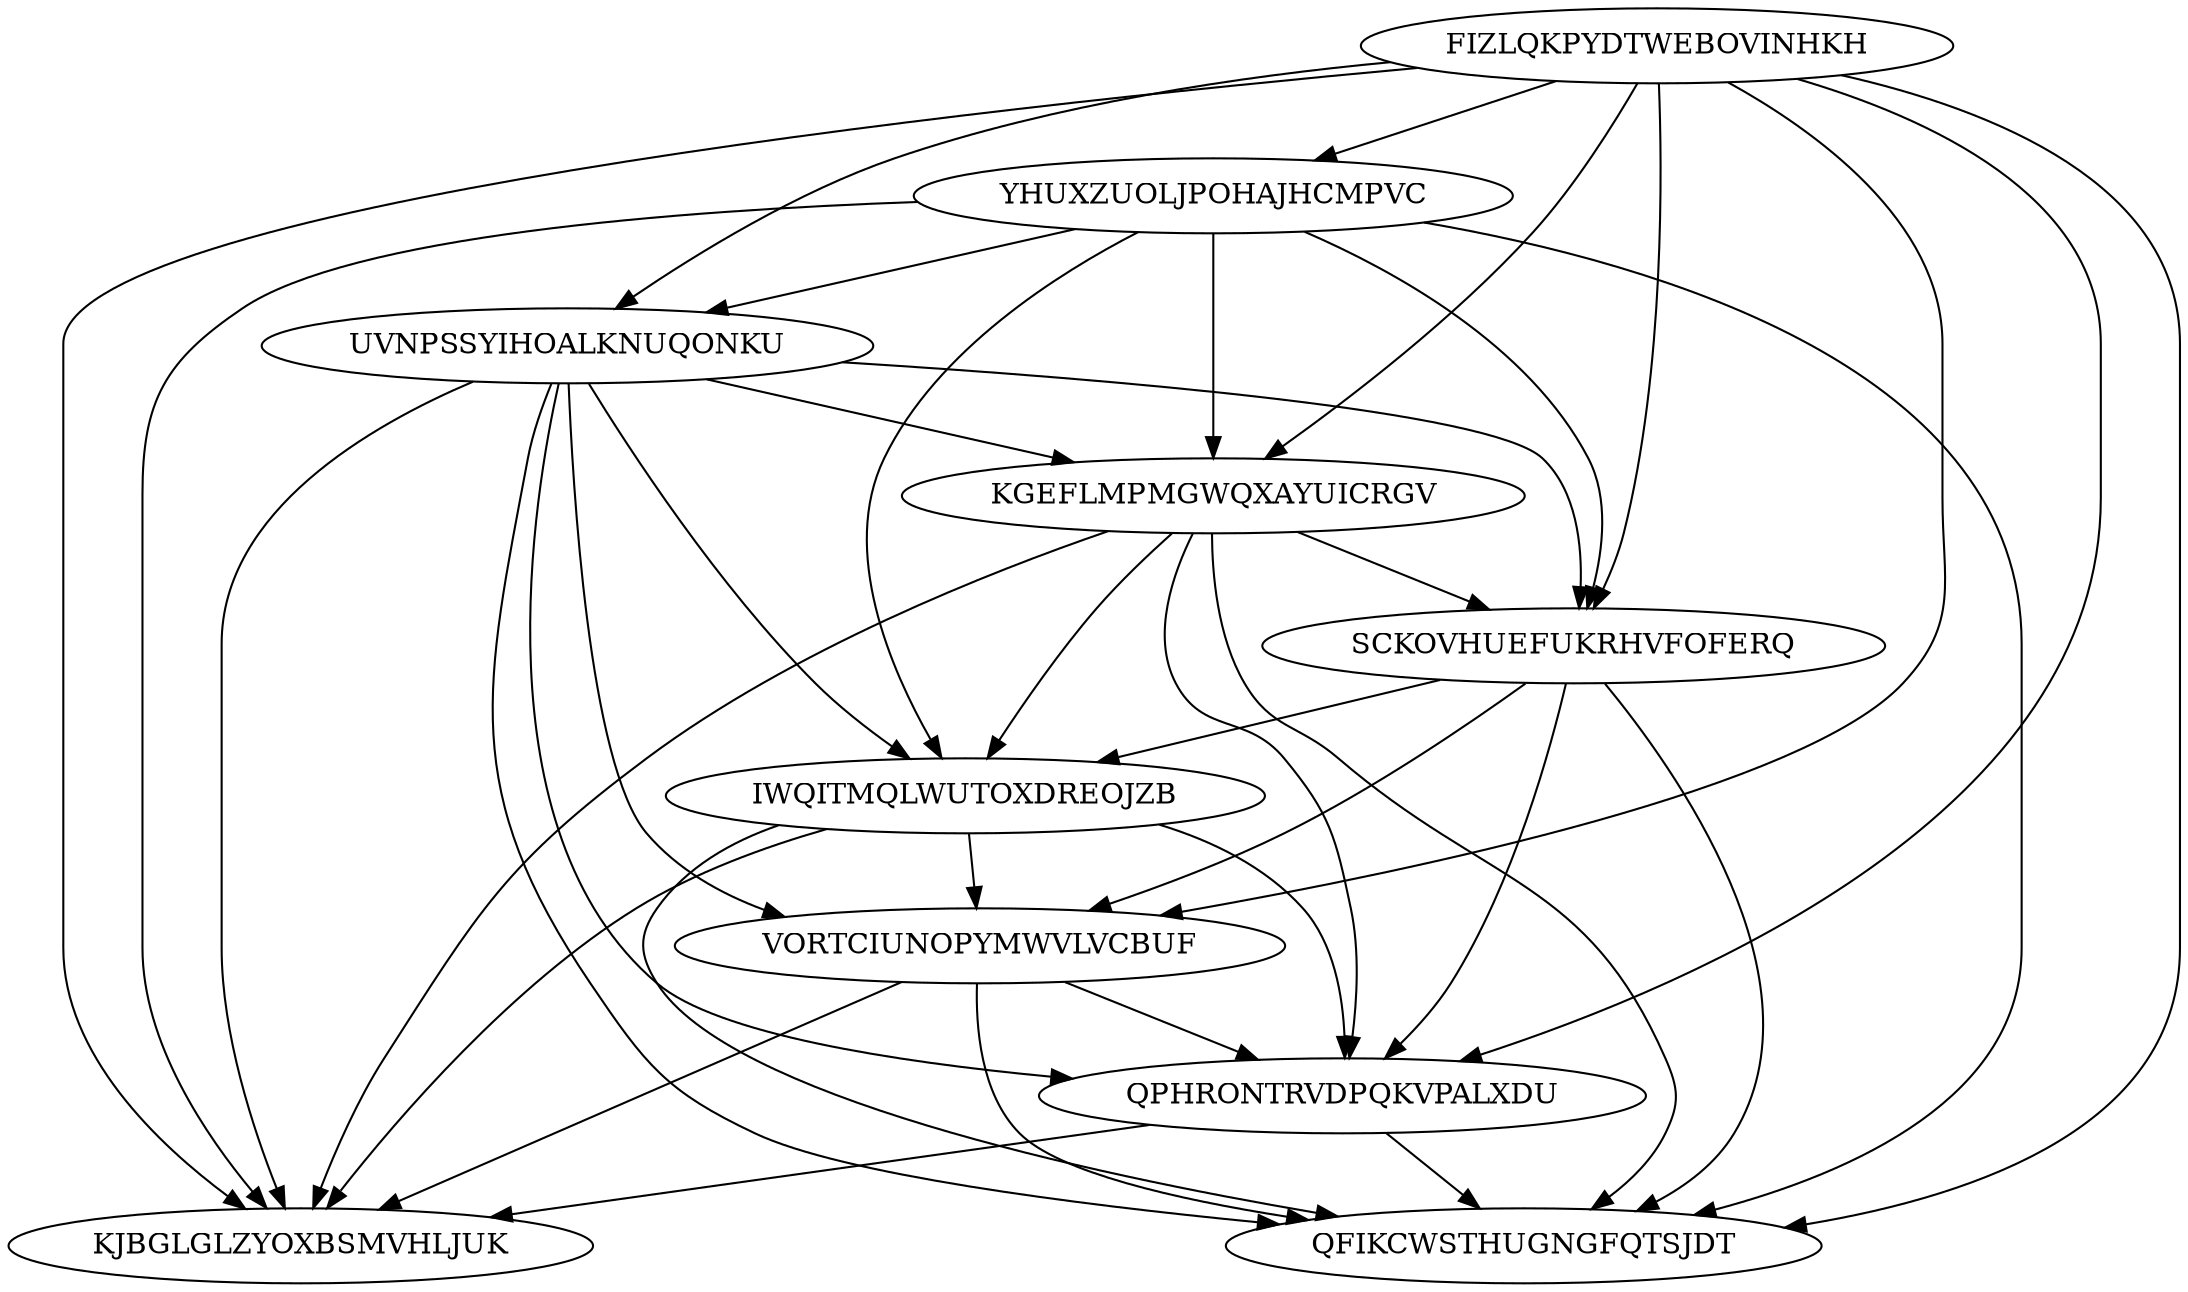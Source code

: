 digraph N10M39 {
	FIZLQKPYDTWEBOVINHKH	[Weight=20];
	YHUXZUOLJPOHAJHCMPVC	[Weight=15];
	UVNPSSYIHOALKNUQONKU	[Weight=17];
	KGEFLMPMGWQXAYUICRGV	[Weight=14];
	SCKOVHUEFUKRHVFOFERQ	[Weight=18];
	IWQITMQLWUTOXDREOJZB	[Weight=20];
	VORTCIUNOPYMWVLVCBUF	[Weight=20];
	QPHRONTRVDPQKVPALXDU	[Weight=14];
	KJBGLGLZYOXBSMVHLJUK	[Weight=20];
	QFIKCWSTHUGNGFQTSJDT	[Weight=12];
	QPHRONTRVDPQKVPALXDU -> KJBGLGLZYOXBSMVHLJUK [Weight=17];
	SCKOVHUEFUKRHVFOFERQ -> QFIKCWSTHUGNGFQTSJDT [Weight=14];
	VORTCIUNOPYMWVLVCBUF -> KJBGLGLZYOXBSMVHLJUK [Weight=17];
	YHUXZUOLJPOHAJHCMPVC -> SCKOVHUEFUKRHVFOFERQ [Weight=16];
	SCKOVHUEFUKRHVFOFERQ -> IWQITMQLWUTOXDREOJZB [Weight=15];
	IWQITMQLWUTOXDREOJZB -> VORTCIUNOPYMWVLVCBUF [Weight=16];
	UVNPSSYIHOALKNUQONKU -> KJBGLGLZYOXBSMVHLJUK [Weight=17];
	KGEFLMPMGWQXAYUICRGV -> SCKOVHUEFUKRHVFOFERQ [Weight=12];
	FIZLQKPYDTWEBOVINHKH -> KGEFLMPMGWQXAYUICRGV [Weight=17];
	UVNPSSYIHOALKNUQONKU -> SCKOVHUEFUKRHVFOFERQ [Weight=14];
	FIZLQKPYDTWEBOVINHKH -> KJBGLGLZYOXBSMVHLJUK [Weight=10];
	FIZLQKPYDTWEBOVINHKH -> UVNPSSYIHOALKNUQONKU [Weight=11];
	SCKOVHUEFUKRHVFOFERQ -> VORTCIUNOPYMWVLVCBUF [Weight=17];
	FIZLQKPYDTWEBOVINHKH -> QPHRONTRVDPQKVPALXDU [Weight=12];
	IWQITMQLWUTOXDREOJZB -> KJBGLGLZYOXBSMVHLJUK [Weight=18];
	KGEFLMPMGWQXAYUICRGV -> QFIKCWSTHUGNGFQTSJDT [Weight=20];
	KGEFLMPMGWQXAYUICRGV -> KJBGLGLZYOXBSMVHLJUK [Weight=18];
	FIZLQKPYDTWEBOVINHKH -> QFIKCWSTHUGNGFQTSJDT [Weight=10];
	UVNPSSYIHOALKNUQONKU -> KGEFLMPMGWQXAYUICRGV [Weight=13];
	UVNPSSYIHOALKNUQONKU -> IWQITMQLWUTOXDREOJZB [Weight=18];
	YHUXZUOLJPOHAJHCMPVC -> KJBGLGLZYOXBSMVHLJUK [Weight=17];
	UVNPSSYIHOALKNUQONKU -> QPHRONTRVDPQKVPALXDU [Weight=13];
	FIZLQKPYDTWEBOVINHKH -> YHUXZUOLJPOHAJHCMPVC [Weight=17];
	YHUXZUOLJPOHAJHCMPVC -> QFIKCWSTHUGNGFQTSJDT [Weight=14];
	KGEFLMPMGWQXAYUICRGV -> QPHRONTRVDPQKVPALXDU [Weight=13];
	YHUXZUOLJPOHAJHCMPVC -> UVNPSSYIHOALKNUQONKU [Weight=11];
	QPHRONTRVDPQKVPALXDU -> QFIKCWSTHUGNGFQTSJDT [Weight=10];
	SCKOVHUEFUKRHVFOFERQ -> QPHRONTRVDPQKVPALXDU [Weight=19];
	UVNPSSYIHOALKNUQONKU -> QFIKCWSTHUGNGFQTSJDT [Weight=15];
	VORTCIUNOPYMWVLVCBUF -> QPHRONTRVDPQKVPALXDU [Weight=20];
	KGEFLMPMGWQXAYUICRGV -> IWQITMQLWUTOXDREOJZB [Weight=18];
	YHUXZUOLJPOHAJHCMPVC -> IWQITMQLWUTOXDREOJZB [Weight=20];
	UVNPSSYIHOALKNUQONKU -> VORTCIUNOPYMWVLVCBUF [Weight=13];
	IWQITMQLWUTOXDREOJZB -> QPHRONTRVDPQKVPALXDU [Weight=17];
	YHUXZUOLJPOHAJHCMPVC -> KGEFLMPMGWQXAYUICRGV [Weight=10];
	IWQITMQLWUTOXDREOJZB -> QFIKCWSTHUGNGFQTSJDT [Weight=14];
	FIZLQKPYDTWEBOVINHKH -> VORTCIUNOPYMWVLVCBUF [Weight=18];
	FIZLQKPYDTWEBOVINHKH -> SCKOVHUEFUKRHVFOFERQ [Weight=17];
	VORTCIUNOPYMWVLVCBUF -> QFIKCWSTHUGNGFQTSJDT [Weight=17];
}
